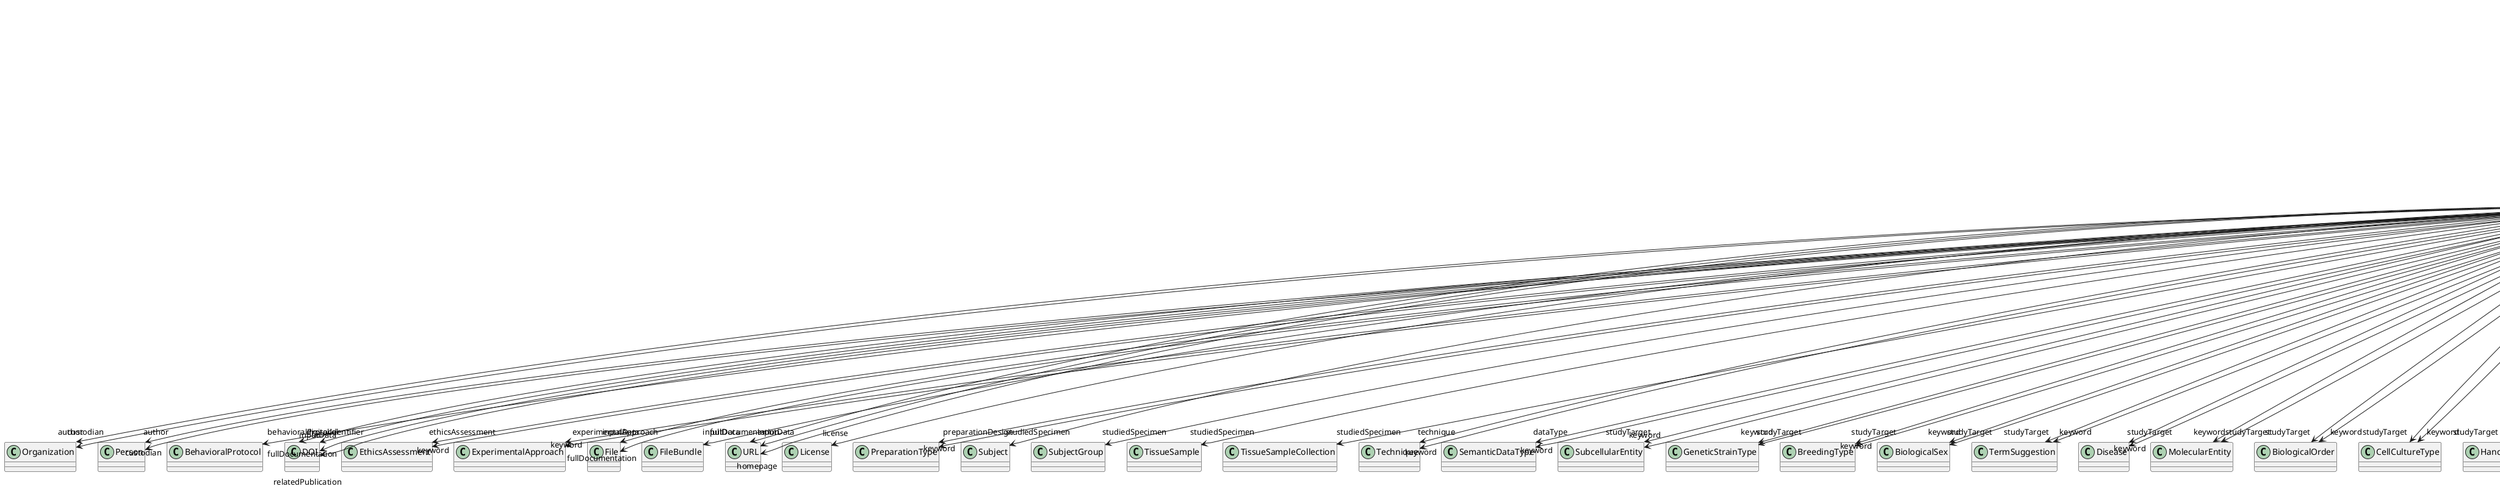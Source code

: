 @startuml
class DatasetVersion {
+author
+behavioralProtocol
+digitalIdentifier
+ethicsAssessment
+experimentalApproach
+inputData
+isAlternativeVersionOf
+isNewVersionOf
+license
+preparationDesign
+studiedSpecimen
+technique
+dataType
+studyTarget
+accessibility
+copyright
+custodian
+description
+fullDocumentation
+fullName
+funding
+homepage
+howToCite
+keyword
+otherContribution
+relatedPublication
+releaseDate
+repository
+shortName
+supportChannel
+versionIdentifier
+versionInnovation

}
DatasetVersion -d-> "author" Organization
DatasetVersion -d-> "author" Person
DatasetVersion -d-> "behavioralProtocol" BehavioralProtocol
DatasetVersion -d-> "digitalIdentifier" DOI
DatasetVersion -d-> "ethicsAssessment" EthicsAssessment
DatasetVersion -d-> "experimentalApproach" ExperimentalApproach
DatasetVersion -d-> "inputData" DOI
DatasetVersion -d-> "inputData" File
DatasetVersion -d-> "inputData" FileBundle
DatasetVersion -d-> "inputData" URL
DatasetVersion -d-> "isAlternativeVersionOf" DatasetVersion
DatasetVersion -d-> "isNewVersionOf" DatasetVersion
DatasetVersion -d-> "license" License
DatasetVersion -d-> "preparationDesign" PreparationType
DatasetVersion -d-> "studiedSpecimen" Subject
DatasetVersion -d-> "studiedSpecimen" SubjectGroup
DatasetVersion -d-> "studiedSpecimen" TissueSample
DatasetVersion -d-> "studiedSpecimen" TissueSampleCollection
DatasetVersion -d-> "technique" Technique
DatasetVersion -d-> "dataType" SemanticDataType
DatasetVersion -d-> "studyTarget" SubcellularEntity
DatasetVersion -d-> "studyTarget" GeneticStrainType
DatasetVersion -d-> "studyTarget" BreedingType
DatasetVersion -d-> "studyTarget" BiologicalSex
DatasetVersion -d-> "studyTarget" TermSuggestion
DatasetVersion -d-> "studyTarget" Disease
DatasetVersion -d-> "studyTarget" MolecularEntity
DatasetVersion -d-> "studyTarget" BiologicalOrder
DatasetVersion -d-> "studyTarget" CellCultureType
DatasetVersion -d-> "studyTarget" Handedness
DatasetVersion -d-> "studyTarget" Organ
DatasetVersion -d-> "studyTarget" CellType
DatasetVersion -d-> "studyTarget" Species
DatasetVersion -d-> "studyTarget" DiseaseModel
DatasetVersion -d-> "studyTarget" UBERONParcellation
DatasetVersion -d-> "studyTarget" CustomAnatomicalEntity
DatasetVersion -d-> "studyTarget" ParcellationEntityVersion
DatasetVersion -d-> "studyTarget" ParcellationEntity
DatasetVersion -d-> "accessibility" ProductAccessibility
DatasetVersion -d-> "copyright" Copyright
DatasetVersion -d-> "custodian" Organization
DatasetVersion -d-> "custodian" Person
DatasetVersion -d-> "fullDocumentation" DOI
DatasetVersion -d-> "fullDocumentation" File
DatasetVersion -d-> "fullDocumentation" URL
DatasetVersion -d-> "funding" Funding
DatasetVersion -d-> "homepage" URL
DatasetVersion -d-> "keyword" PatchClampVariation
DatasetVersion -d-> "keyword" Language
DatasetVersion -d-> "keyword" AnatomicalPlane
DatasetVersion -d-> "keyword" TypeOfUncertainty
DatasetVersion -d-> "keyword" EthicsAssessment
DatasetVersion -d-> "keyword" MeasuredQuantity
DatasetVersion -d-> "keyword" SoftwareApplicationCategory
DatasetVersion -d-> "keyword" DeviceType
DatasetVersion -d-> "keyword" FileUsageRole
DatasetVersion -d-> "keyword" ProgrammingLanguage
DatasetVersion -d-> "keyword" TissueSampleType
DatasetVersion -d-> "keyword" SubcellularEntity
DatasetVersion -d-> "keyword" AnnotationType
DatasetVersion -d-> "keyword" ActionStatusType
DatasetVersion -d-> "keyword" GeneticStrainType
DatasetVersion -d-> "keyword" TissueSampleAttribute
DatasetVersion -d-> "keyword" BreedingType
DatasetVersion -d-> "keyword" ModelAbstractionLevel
DatasetVersion -d-> "keyword" Laterality
DatasetVersion -d-> "keyword" StimulationApproach
DatasetVersion -d-> "keyword" BiologicalSex
DatasetVersion -d-> "keyword" UnitOfMeasurement
DatasetVersion -d-> "keyword" TermSuggestion
DatasetVersion -d-> "keyword" ModelScope
DatasetVersion -d-> "keyword" Disease
DatasetVersion -d-> "keyword" MetaDataModelType
DatasetVersion -d-> "keyword" ExperimentalApproach
DatasetVersion -d-> "keyword" AgeCategory
DatasetVersion -d-> "keyword" OperatingDevice
DatasetVersion -d-> "keyword" MolecularEntity
DatasetVersion -d-> "keyword" OperatingSystem
DatasetVersion -d-> "keyword" PreparationType
DatasetVersion -d-> "keyword" SemanticDataType
DatasetVersion -d-> "keyword" ContributionType
DatasetVersion -d-> "keyword" BiologicalOrder
DatasetVersion -d-> "keyword" CellCultureType
DatasetVersion -d-> "keyword" ProductAccessibility
DatasetVersion -d-> "keyword" Handedness
DatasetVersion -d-> "keyword" AnatomicalAxesOrientation
DatasetVersion -d-> "keyword" FileRepositoryType
DatasetVersion -d-> "keyword" DataType
DatasetVersion -d-> "keyword" Organ
DatasetVersion -d-> "keyword" SoftwareFeature
DatasetVersion -d-> "keyword" CellType
DatasetVersion -d-> "keyword" FileBundleGrouping
DatasetVersion -d-> "keyword" CranialWindowType
DatasetVersion -d-> "keyword" QualitativeOverlap
DatasetVersion -d-> "keyword" AtlasType
DatasetVersion -d-> "keyword" SubjectAttribute
DatasetVersion -d-> "keyword" Species
DatasetVersion -d-> "keyword" StimulusType
DatasetVersion -d-> "keyword" Technique
DatasetVersion -d-> "keyword" CriteriaQualityType
DatasetVersion -d-> "keyword" DiseaseModel
DatasetVersion -d-> "keyword" UBERONParcellation
DatasetVersion -d-> "keyword" Terminology
DatasetVersion -d-> "keyword" Service
DatasetVersion -d-> "otherContribution" Contribution
DatasetVersion -d-> "relatedPublication" DOI
DatasetVersion -d-> "relatedPublication" ISBN
DatasetVersion -d-> "relatedPublication" HANDLE
DatasetVersion -d-> "repository" FileRepository

@enduml